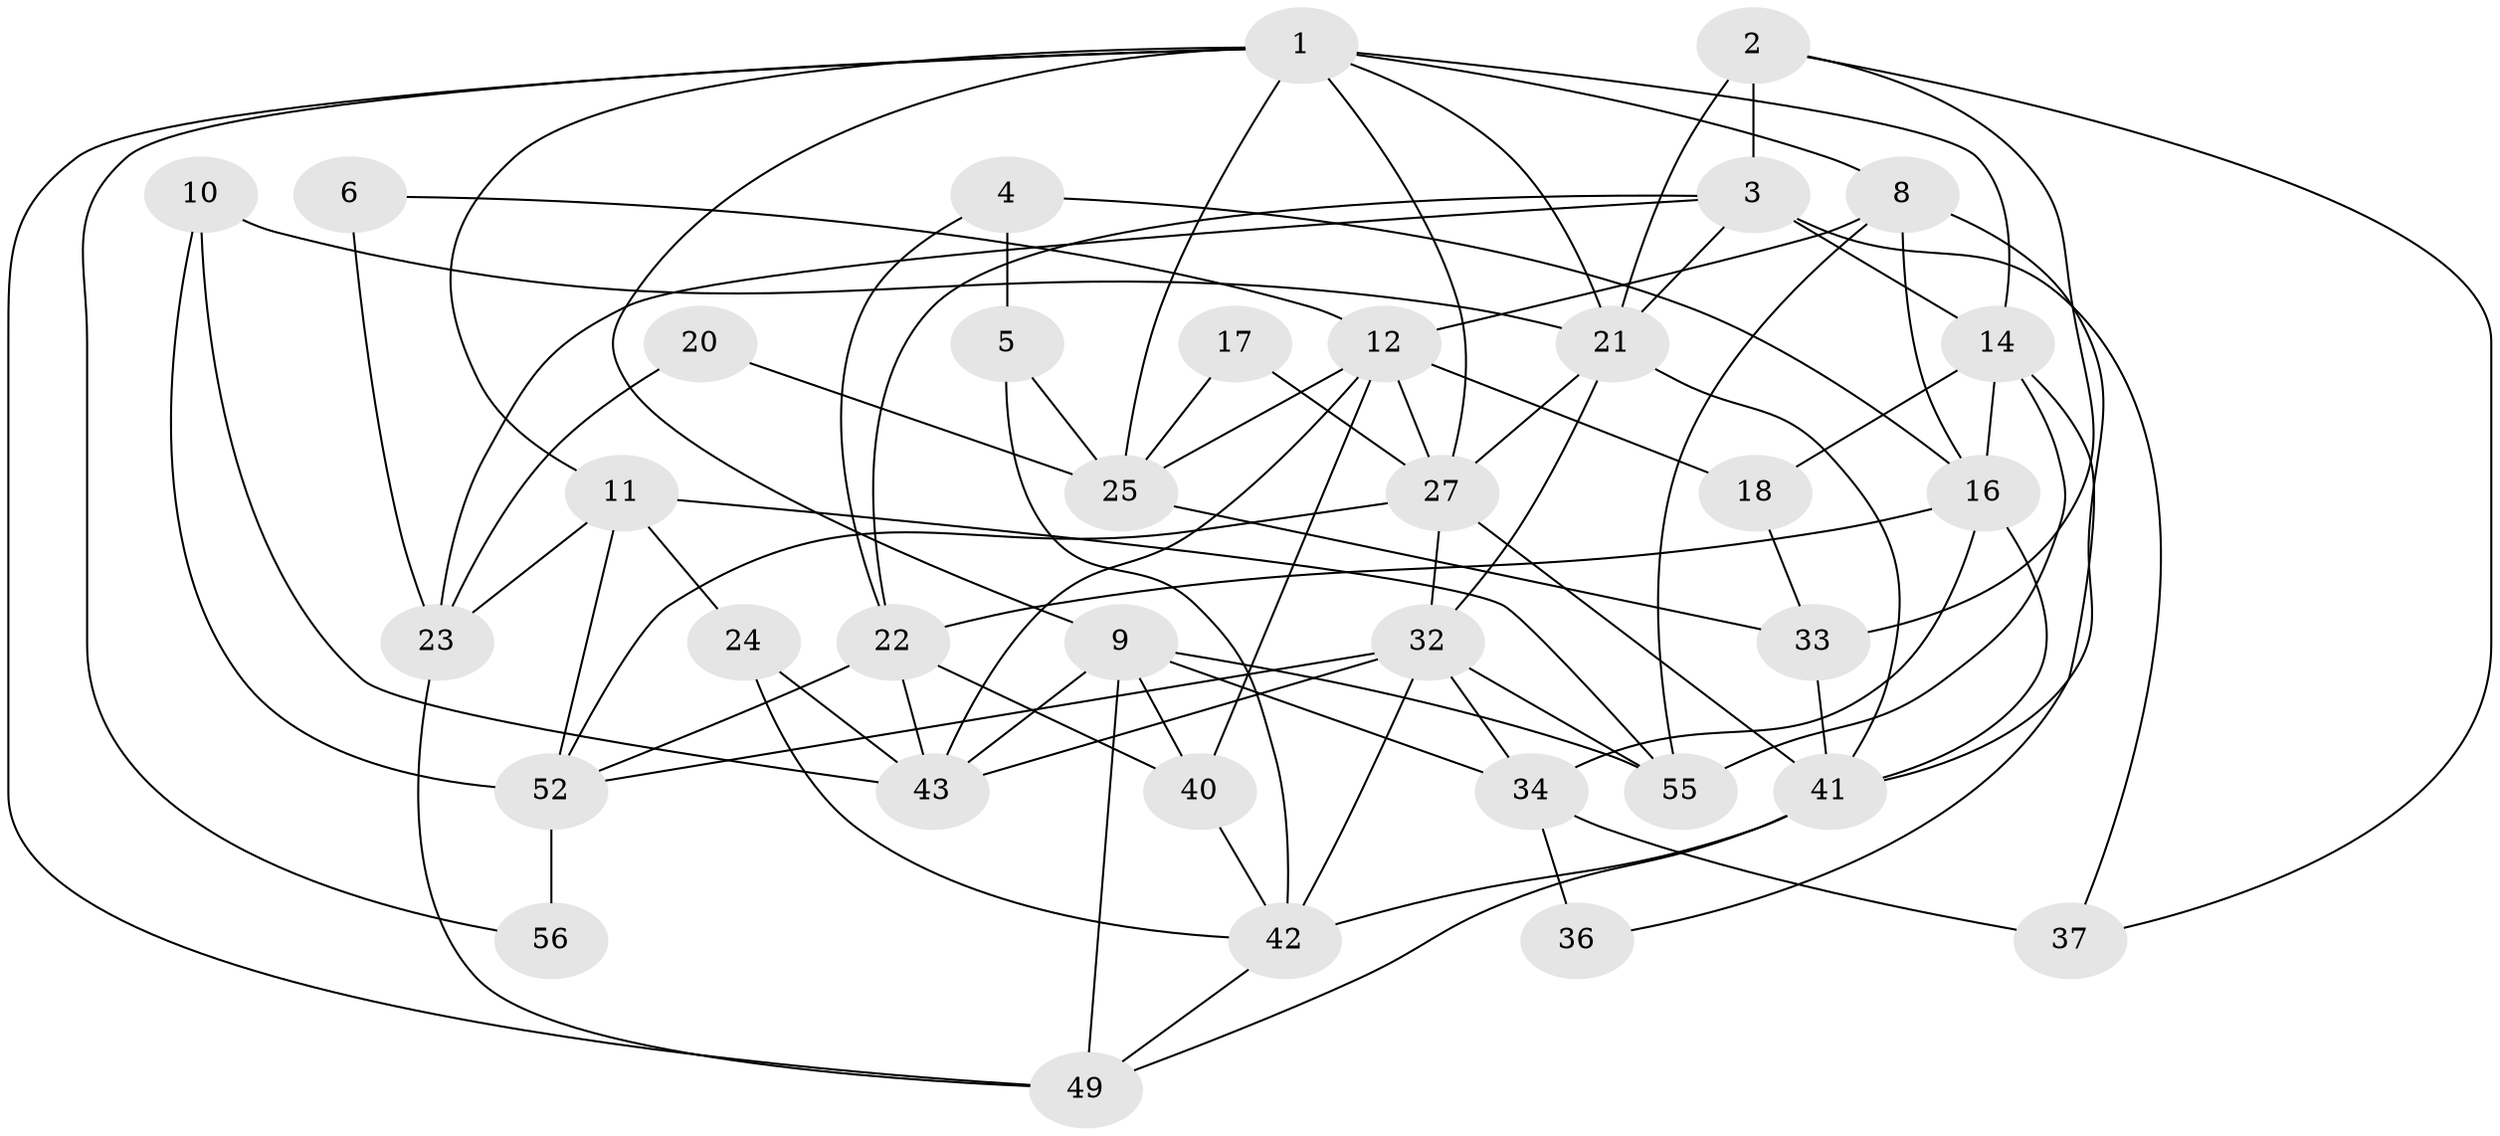 // original degree distribution, {6: 0.11475409836065574, 4: 0.2786885245901639, 7: 0.03278688524590164, 3: 0.2786885245901639, 2: 0.13114754098360656, 5: 0.14754098360655737, 8: 0.01639344262295082}
// Generated by graph-tools (version 1.1) at 2025/42/03/06/25 10:42:01]
// undirected, 35 vertices, 84 edges
graph export_dot {
graph [start="1"]
  node [color=gray90,style=filled];
  1 [super="+26"];
  2 [super="+7"];
  3 [super="+29"];
  4;
  5;
  6;
  8 [super="+13"];
  9 [super="+39"];
  10 [super="+30"];
  11 [super="+15"];
  12 [super="+57"];
  14 [super="+50"];
  16 [super="+19"];
  17;
  18 [super="+31"];
  20;
  21 [super="+53"];
  22 [super="+35"];
  23 [super="+28"];
  24;
  25 [super="+38"];
  27 [super="+47"];
  32 [super="+45"];
  33 [super="+46"];
  34 [super="+48"];
  36;
  37 [super="+61"];
  40;
  41 [super="+54"];
  42 [super="+60"];
  43 [super="+44"];
  49 [super="+51"];
  52 [super="+59"];
  55 [super="+58"];
  56;
  1 -- 8;
  1 -- 9;
  1 -- 27 [weight=2];
  1 -- 21;
  1 -- 56;
  1 -- 25;
  1 -- 11;
  1 -- 49;
  1 -- 14;
  2 -- 33;
  2 -- 21;
  2 -- 3 [weight=2];
  2 -- 37;
  3 -- 23;
  3 -- 37;
  3 -- 21;
  3 -- 22 [weight=2];
  3 -- 14;
  4 -- 22;
  4 -- 5;
  4 -- 16;
  5 -- 25;
  5 -- 42;
  6 -- 23;
  6 -- 12;
  8 -- 55;
  8 -- 16;
  8 -- 12;
  8 -- 41;
  9 -- 49;
  9 -- 40;
  9 -- 34;
  9 -- 43;
  9 -- 55;
  10 -- 21;
  10 -- 52;
  10 -- 43;
  11 -- 52 [weight=2];
  11 -- 23 [weight=2];
  11 -- 55;
  11 -- 24;
  12 -- 25;
  12 -- 43;
  12 -- 40;
  12 -- 18;
  12 -- 27;
  14 -- 55;
  14 -- 36;
  14 -- 16 [weight=2];
  14 -- 18;
  16 -- 34;
  16 -- 22 [weight=2];
  16 -- 41;
  17 -- 25;
  17 -- 27;
  18 -- 33 [weight=2];
  20 -- 25;
  20 -- 23;
  21 -- 41;
  21 -- 32;
  21 -- 27;
  22 -- 40;
  22 -- 52;
  22 -- 43;
  23 -- 49;
  24 -- 42;
  24 -- 43;
  25 -- 33;
  27 -- 41;
  27 -- 32;
  27 -- 52;
  32 -- 34;
  32 -- 55;
  32 -- 52;
  32 -- 43;
  32 -- 42;
  33 -- 41;
  34 -- 37 [weight=2];
  34 -- 36;
  40 -- 42;
  41 -- 42;
  41 -- 49;
  42 -- 49;
  52 -- 56;
}

